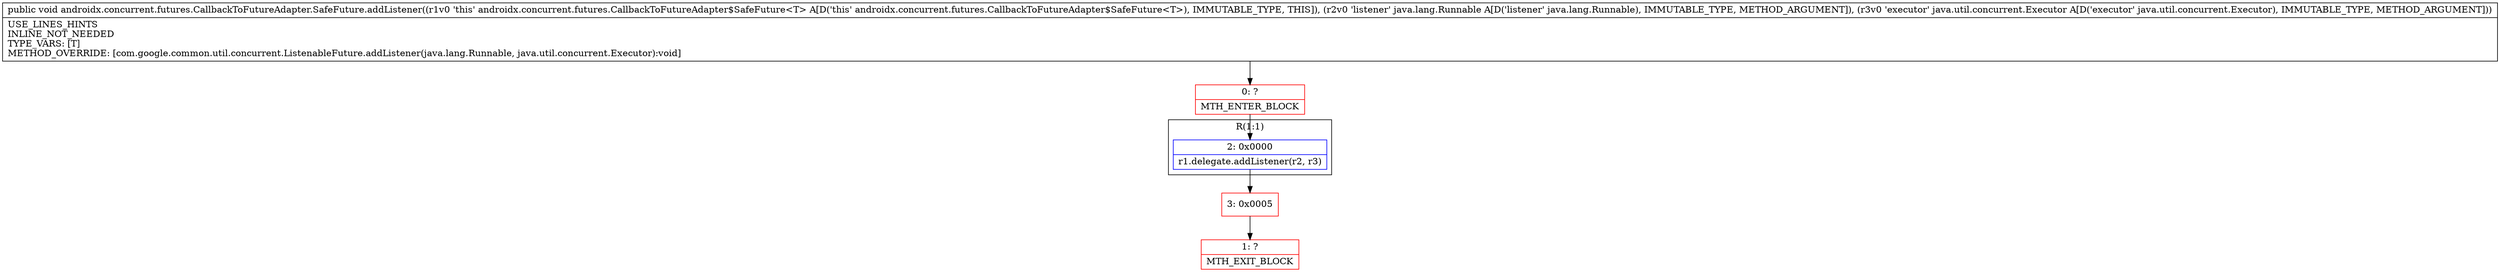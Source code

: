 digraph "CFG forandroidx.concurrent.futures.CallbackToFutureAdapter.SafeFuture.addListener(Ljava\/lang\/Runnable;Ljava\/util\/concurrent\/Executor;)V" {
subgraph cluster_Region_1974867726 {
label = "R(1:1)";
node [shape=record,color=blue];
Node_2 [shape=record,label="{2\:\ 0x0000|r1.delegate.addListener(r2, r3)\l}"];
}
Node_0 [shape=record,color=red,label="{0\:\ ?|MTH_ENTER_BLOCK\l}"];
Node_3 [shape=record,color=red,label="{3\:\ 0x0005}"];
Node_1 [shape=record,color=red,label="{1\:\ ?|MTH_EXIT_BLOCK\l}"];
MethodNode[shape=record,label="{public void androidx.concurrent.futures.CallbackToFutureAdapter.SafeFuture.addListener((r1v0 'this' androidx.concurrent.futures.CallbackToFutureAdapter$SafeFuture\<T\> A[D('this' androidx.concurrent.futures.CallbackToFutureAdapter$SafeFuture\<T\>), IMMUTABLE_TYPE, THIS]), (r2v0 'listener' java.lang.Runnable A[D('listener' java.lang.Runnable), IMMUTABLE_TYPE, METHOD_ARGUMENT]), (r3v0 'executor' java.util.concurrent.Executor A[D('executor' java.util.concurrent.Executor), IMMUTABLE_TYPE, METHOD_ARGUMENT]))  | USE_LINES_HINTS\lINLINE_NOT_NEEDED\lTYPE_VARS: [T]\lMETHOD_OVERRIDE: [com.google.common.util.concurrent.ListenableFuture.addListener(java.lang.Runnable, java.util.concurrent.Executor):void]\l}"];
MethodNode -> Node_0;Node_2 -> Node_3;
Node_0 -> Node_2;
Node_3 -> Node_1;
}

